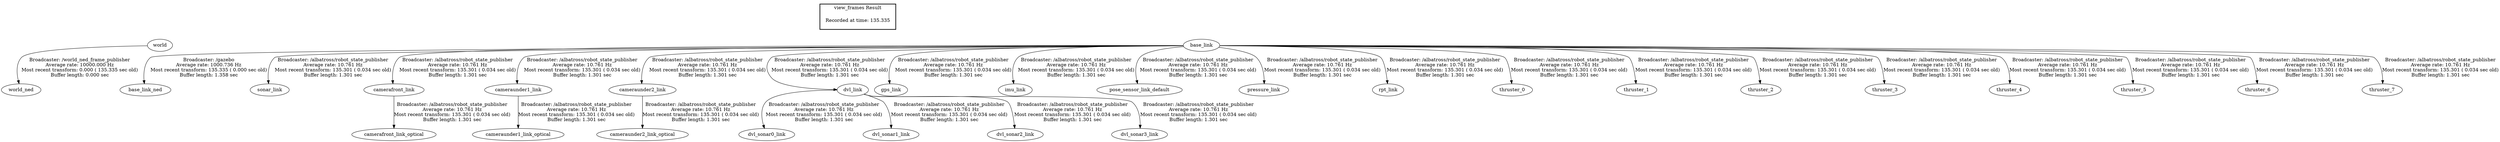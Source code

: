 digraph G {
"world" -> "world_ned"[label="Broadcaster: /world_ned_frame_publisher\nAverage rate: 10000.000 Hz\nMost recent transform: 0.000 ( 135.335 sec old)\nBuffer length: 0.000 sec\n"];
"base_link" -> "base_link_ned"[label="Broadcaster: /gazebo\nAverage rate: 1000.736 Hz\nMost recent transform: 135.335 ( 0.000 sec old)\nBuffer length: 1.358 sec\n"];
"base_link" -> "sonar_link"[label="Broadcaster: /albatross/robot_state_publisher\nAverage rate: 10.761 Hz\nMost recent transform: 135.301 ( 0.034 sec old)\nBuffer length: 1.301 sec\n"];
"base_link" -> "camerafront_link"[label="Broadcaster: /albatross/robot_state_publisher\nAverage rate: 10.761 Hz\nMost recent transform: 135.301 ( 0.034 sec old)\nBuffer length: 1.301 sec\n"];
"camerafront_link" -> "camerafront_link_optical"[label="Broadcaster: /albatross/robot_state_publisher\nAverage rate: 10.761 Hz\nMost recent transform: 135.301 ( 0.034 sec old)\nBuffer length: 1.301 sec\n"];
"base_link" -> "cameraunder1_link"[label="Broadcaster: /albatross/robot_state_publisher\nAverage rate: 10.761 Hz\nMost recent transform: 135.301 ( 0.034 sec old)\nBuffer length: 1.301 sec\n"];
"cameraunder1_link" -> "cameraunder1_link_optical"[label="Broadcaster: /albatross/robot_state_publisher\nAverage rate: 10.761 Hz\nMost recent transform: 135.301 ( 0.034 sec old)\nBuffer length: 1.301 sec\n"];
"base_link" -> "cameraunder2_link"[label="Broadcaster: /albatross/robot_state_publisher\nAverage rate: 10.761 Hz\nMost recent transform: 135.301 ( 0.034 sec old)\nBuffer length: 1.301 sec\n"];
"cameraunder2_link" -> "cameraunder2_link_optical"[label="Broadcaster: /albatross/robot_state_publisher\nAverage rate: 10.761 Hz\nMost recent transform: 135.301 ( 0.034 sec old)\nBuffer length: 1.301 sec\n"];
"base_link" -> "dvl_link"[label="Broadcaster: /albatross/robot_state_publisher\nAverage rate: 10.761 Hz\nMost recent transform: 135.301 ( 0.034 sec old)\nBuffer length: 1.301 sec\n"];
"dvl_link" -> "dvl_sonar0_link"[label="Broadcaster: /albatross/robot_state_publisher\nAverage rate: 10.761 Hz\nMost recent transform: 135.301 ( 0.034 sec old)\nBuffer length: 1.301 sec\n"];
"dvl_link" -> "dvl_sonar1_link"[label="Broadcaster: /albatross/robot_state_publisher\nAverage rate: 10.761 Hz\nMost recent transform: 135.301 ( 0.034 sec old)\nBuffer length: 1.301 sec\n"];
"dvl_link" -> "dvl_sonar2_link"[label="Broadcaster: /albatross/robot_state_publisher\nAverage rate: 10.761 Hz\nMost recent transform: 135.301 ( 0.034 sec old)\nBuffer length: 1.301 sec\n"];
"dvl_link" -> "dvl_sonar3_link"[label="Broadcaster: /albatross/robot_state_publisher\nAverage rate: 10.761 Hz\nMost recent transform: 135.301 ( 0.034 sec old)\nBuffer length: 1.301 sec\n"];
"base_link" -> "gps_link"[label="Broadcaster: /albatross/robot_state_publisher\nAverage rate: 10.761 Hz\nMost recent transform: 135.301 ( 0.034 sec old)\nBuffer length: 1.301 sec\n"];
"base_link" -> "imu_link"[label="Broadcaster: /albatross/robot_state_publisher\nAverage rate: 10.761 Hz\nMost recent transform: 135.301 ( 0.034 sec old)\nBuffer length: 1.301 sec\n"];
"base_link" -> "pose_sensor_link_default"[label="Broadcaster: /albatross/robot_state_publisher\nAverage rate: 10.761 Hz\nMost recent transform: 135.301 ( 0.034 sec old)\nBuffer length: 1.301 sec\n"];
"base_link" -> "pressure_link"[label="Broadcaster: /albatross/robot_state_publisher\nAverage rate: 10.761 Hz\nMost recent transform: 135.301 ( 0.034 sec old)\nBuffer length: 1.301 sec\n"];
"base_link" -> "rpt_link"[label="Broadcaster: /albatross/robot_state_publisher\nAverage rate: 10.761 Hz\nMost recent transform: 135.301 ( 0.034 sec old)\nBuffer length: 1.301 sec\n"];
"base_link" -> "thruster_0"[label="Broadcaster: /albatross/robot_state_publisher\nAverage rate: 10.761 Hz\nMost recent transform: 135.301 ( 0.034 sec old)\nBuffer length: 1.301 sec\n"];
"base_link" -> "thruster_1"[label="Broadcaster: /albatross/robot_state_publisher\nAverage rate: 10.761 Hz\nMost recent transform: 135.301 ( 0.034 sec old)\nBuffer length: 1.301 sec\n"];
"base_link" -> "thruster_2"[label="Broadcaster: /albatross/robot_state_publisher\nAverage rate: 10.761 Hz\nMost recent transform: 135.301 ( 0.034 sec old)\nBuffer length: 1.301 sec\n"];
"base_link" -> "thruster_3"[label="Broadcaster: /albatross/robot_state_publisher\nAverage rate: 10.761 Hz\nMost recent transform: 135.301 ( 0.034 sec old)\nBuffer length: 1.301 sec\n"];
"base_link" -> "thruster_4"[label="Broadcaster: /albatross/robot_state_publisher\nAverage rate: 10.761 Hz\nMost recent transform: 135.301 ( 0.034 sec old)\nBuffer length: 1.301 sec\n"];
"base_link" -> "thruster_5"[label="Broadcaster: /albatross/robot_state_publisher\nAverage rate: 10.761 Hz\nMost recent transform: 135.301 ( 0.034 sec old)\nBuffer length: 1.301 sec\n"];
"base_link" -> "thruster_6"[label="Broadcaster: /albatross/robot_state_publisher\nAverage rate: 10.761 Hz\nMost recent transform: 135.301 ( 0.034 sec old)\nBuffer length: 1.301 sec\n"];
"base_link" -> "thruster_7"[label="Broadcaster: /albatross/robot_state_publisher\nAverage rate: 10.761 Hz\nMost recent transform: 135.301 ( 0.034 sec old)\nBuffer length: 1.301 sec\n"];
edge [style=invis];
 subgraph cluster_legend { style=bold; color=black; label ="view_frames Result";
"Recorded at time: 135.335"[ shape=plaintext ] ;
 }->"world";
edge [style=invis];
 subgraph cluster_legend { style=bold; color=black; label ="view_frames Result";
"Recorded at time: 135.335"[ shape=plaintext ] ;
 }->"base_link";
}
